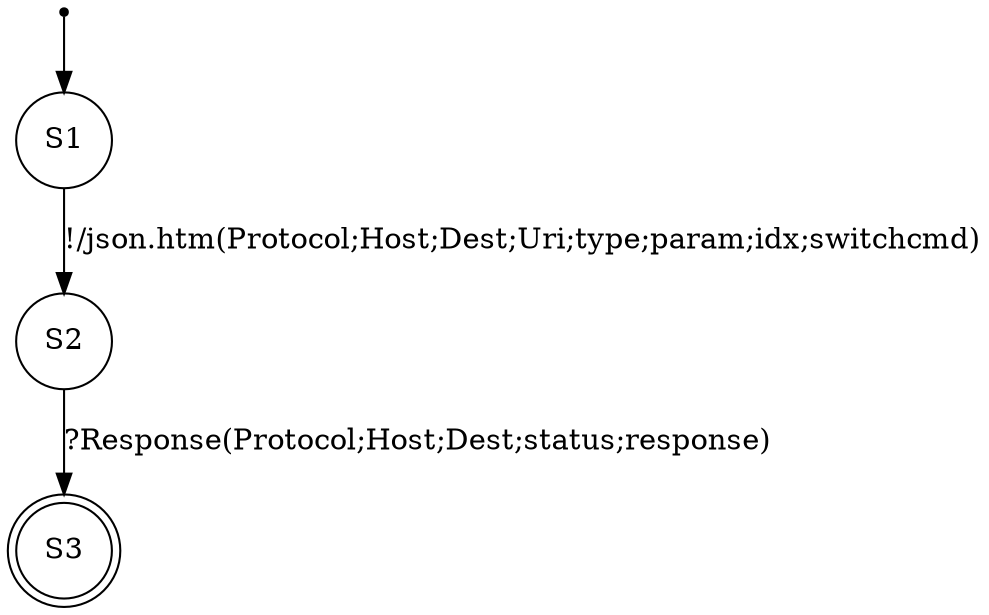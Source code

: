 digraph LTS {
S00[shape=point]
S1[label=S1,shape=circle];
S2[label=S2,shape=circle];
S3[label=S3,shape=doublecircle];
S00 -> S1
S1 -> S2[label ="!/json.htm(Protocol;Host;Dest;Uri;type;param;idx;switchcmd)"];
S2 -> S3[label ="?Response(Protocol;Host;Dest;status;response)"];
}
